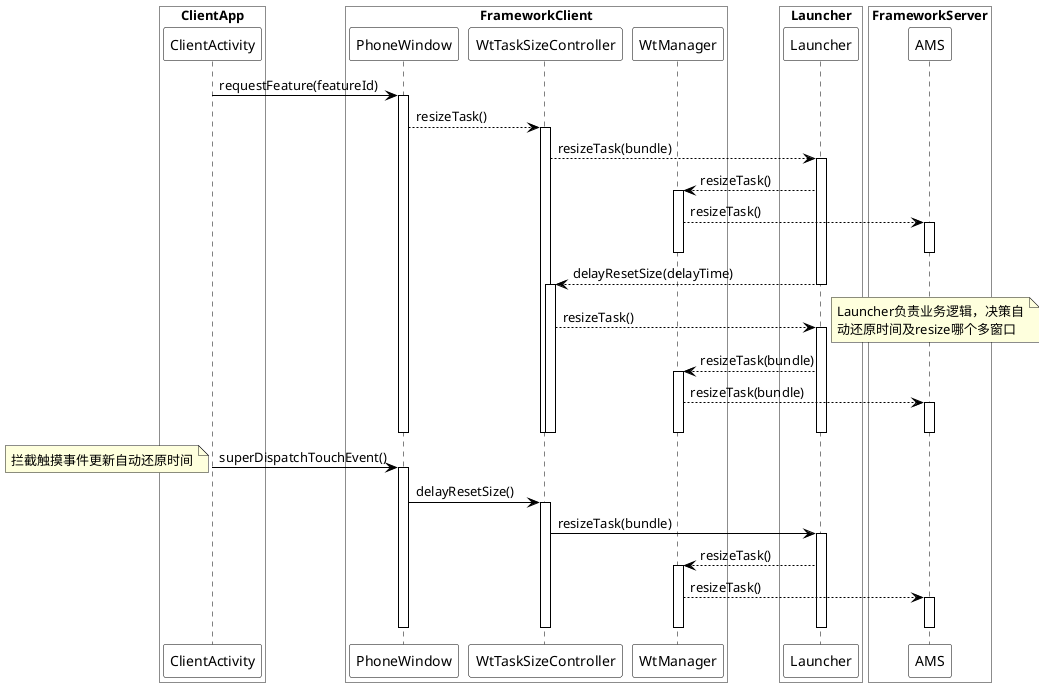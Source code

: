 @startuml
'https://plantuml.com/sequence-diagram

skinparam BoxPadding 2
skinparam sequence {
ArrowColor black
LifeLineBorderColor black
ParticipantBorderColor black
ParticipantBackgroundColor white
}

box "ClientApp" #White
participant ClientActivity
end box

box "FrameworkClient" #White
participant PhoneWindow
participant WtTaskSizeController
participant WtManager
end box

box "Launcher" #White
participant Launcher
end box

box "FrameworkServer" #White
participant AMS
end box


ClientActivity -> PhoneWindow: requestFeature(featureId)
activate PhoneWindow
PhoneWindow --> WtTaskSizeController: resizeTask()
activate WtTaskSizeController
WtTaskSizeController --> Launcher: resizeTask(bundle)
activate Launcher

Launcher --> WtManager: resizeTask()
activate WtManager
WtManager --> AMS: resizeTask()
activate AMS
deactivate WtManager
deactivate AMS

Launcher --> WtTaskSizeController: delayResetSize(delayTime)
deactivate Launcher
activate WtTaskSizeController

WtTaskSizeController --> Launcher: resizeTask()
activate Launcher

note right: Launcher负责业务逻辑，决策自\n动还原时间及resize哪个多窗口
Launcher --> WtManager: resizeTask(bundle)
activate WtManager
WtManager --> AMS: resizeTask(bundle)
activate AMS
deactivate WtManager
deactivate AMS
deactivate Launcher
deactivate PhoneWindow
deactivate WtTaskSizeController
deactivate WtTaskSizeController


ClientActivity -> PhoneWindow:superDispatchTouchEvent()
note left: 拦截触摸事件更新自动还原时间
activate PhoneWindow
PhoneWindow -> WtTaskSizeController:delayResetSize()
activate WtTaskSizeController

WtTaskSizeController -> Launcher: resizeTask(bundle)
activate Launcher

Launcher --> WtManager: resizeTask()
activate WtManager
WtManager --> AMS: resizeTask()
activate AMS
deactivate WtManager
deactivate AMS
deactivate WtTaskSizeController
deactivate PhoneWindow
deactivate Launcher

@enduml